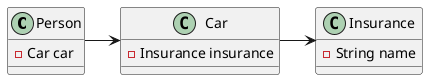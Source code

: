 @startuml

Class Person {
    - Car car
}

Class Car {
    - Insurance insurance
}

Class Insurance {
    - String name
}

Person -> Car
Car -> Insurance

@enduml
